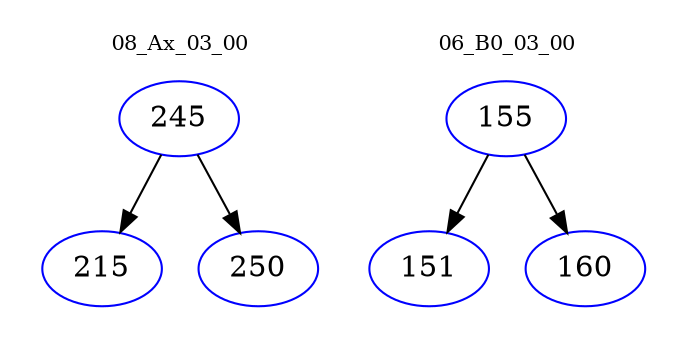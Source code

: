digraph{
subgraph cluster_0 {
color = white
label = "08_Ax_03_00";
fontsize=10;
T0_245 [label="245", color="blue"]
T0_245 -> T0_215 [color="black"]
T0_215 [label="215", color="blue"]
T0_245 -> T0_250 [color="black"]
T0_250 [label="250", color="blue"]
}
subgraph cluster_1 {
color = white
label = "06_B0_03_00";
fontsize=10;
T1_155 [label="155", color="blue"]
T1_155 -> T1_151 [color="black"]
T1_151 [label="151", color="blue"]
T1_155 -> T1_160 [color="black"]
T1_160 [label="160", color="blue"]
}
}
